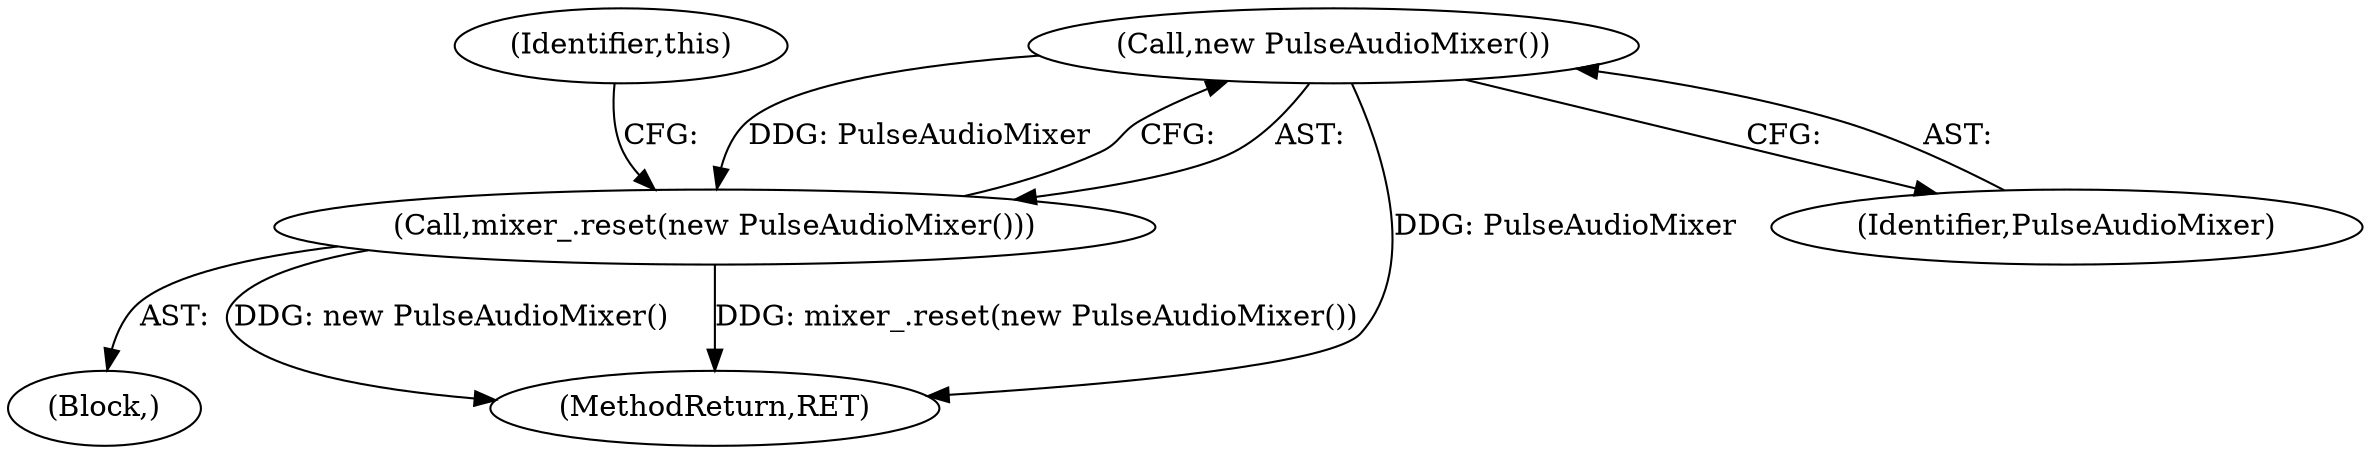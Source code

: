 digraph "1_Chrome_51dfe5e3b332bcea02fb4d4c7493ae841106dd9b_0@del" {
"1000103" [label="(Call,new PulseAudioMixer())"];
"1000102" [label="(Call,mixer_.reset(new PulseAudioMixer()))"];
"1000102" [label="(Call,mixer_.reset(new PulseAudioMixer()))"];
"1000117" [label="(MethodReturn,RET)"];
"1000103" [label="(Call,new PulseAudioMixer())"];
"1000104" [label="(Identifier,PulseAudioMixer)"];
"1000109" [label="(Identifier,this)"];
"1000101" [label="(Block,)"];
"1000103" -> "1000102"  [label="AST: "];
"1000103" -> "1000104"  [label="CFG: "];
"1000104" -> "1000103"  [label="AST: "];
"1000102" -> "1000103"  [label="CFG: "];
"1000103" -> "1000117"  [label="DDG: PulseAudioMixer"];
"1000103" -> "1000102"  [label="DDG: PulseAudioMixer"];
"1000102" -> "1000101"  [label="AST: "];
"1000109" -> "1000102"  [label="CFG: "];
"1000102" -> "1000117"  [label="DDG: new PulseAudioMixer()"];
"1000102" -> "1000117"  [label="DDG: mixer_.reset(new PulseAudioMixer())"];
}
